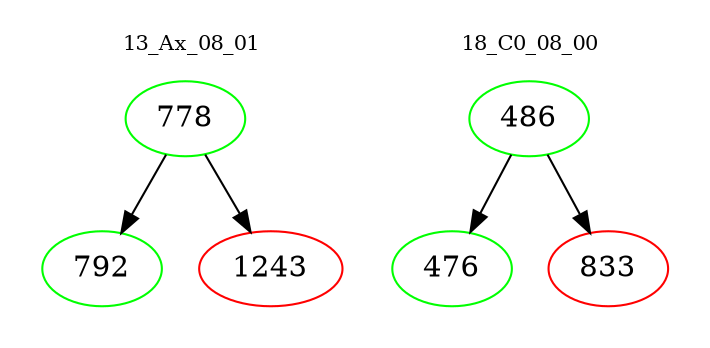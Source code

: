 digraph{
subgraph cluster_0 {
color = white
label = "13_Ax_08_01";
fontsize=10;
T0_778 [label="778", color="green"]
T0_778 -> T0_792 [color="black"]
T0_792 [label="792", color="green"]
T0_778 -> T0_1243 [color="black"]
T0_1243 [label="1243", color="red"]
}
subgraph cluster_1 {
color = white
label = "18_C0_08_00";
fontsize=10;
T1_486 [label="486", color="green"]
T1_486 -> T1_476 [color="black"]
T1_476 [label="476", color="green"]
T1_486 -> T1_833 [color="black"]
T1_833 [label="833", color="red"]
}
}
